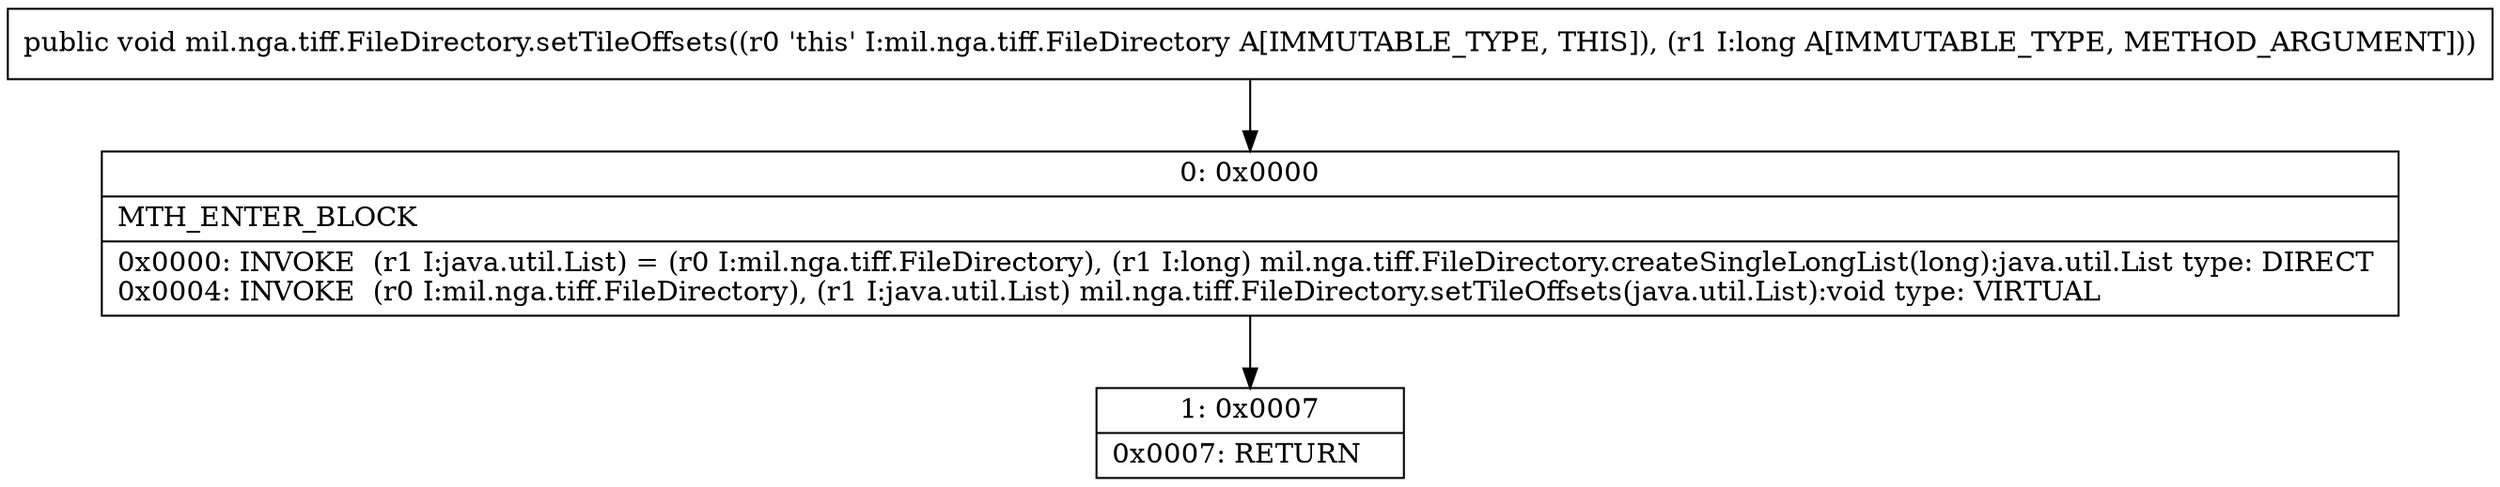 digraph "CFG formil.nga.tiff.FileDirectory.setTileOffsets(J)V" {
Node_0 [shape=record,label="{0\:\ 0x0000|MTH_ENTER_BLOCK\l|0x0000: INVOKE  (r1 I:java.util.List) = (r0 I:mil.nga.tiff.FileDirectory), (r1 I:long) mil.nga.tiff.FileDirectory.createSingleLongList(long):java.util.List type: DIRECT \l0x0004: INVOKE  (r0 I:mil.nga.tiff.FileDirectory), (r1 I:java.util.List) mil.nga.tiff.FileDirectory.setTileOffsets(java.util.List):void type: VIRTUAL \l}"];
Node_1 [shape=record,label="{1\:\ 0x0007|0x0007: RETURN   \l}"];
MethodNode[shape=record,label="{public void mil.nga.tiff.FileDirectory.setTileOffsets((r0 'this' I:mil.nga.tiff.FileDirectory A[IMMUTABLE_TYPE, THIS]), (r1 I:long A[IMMUTABLE_TYPE, METHOD_ARGUMENT])) }"];
MethodNode -> Node_0;
Node_0 -> Node_1;
}

